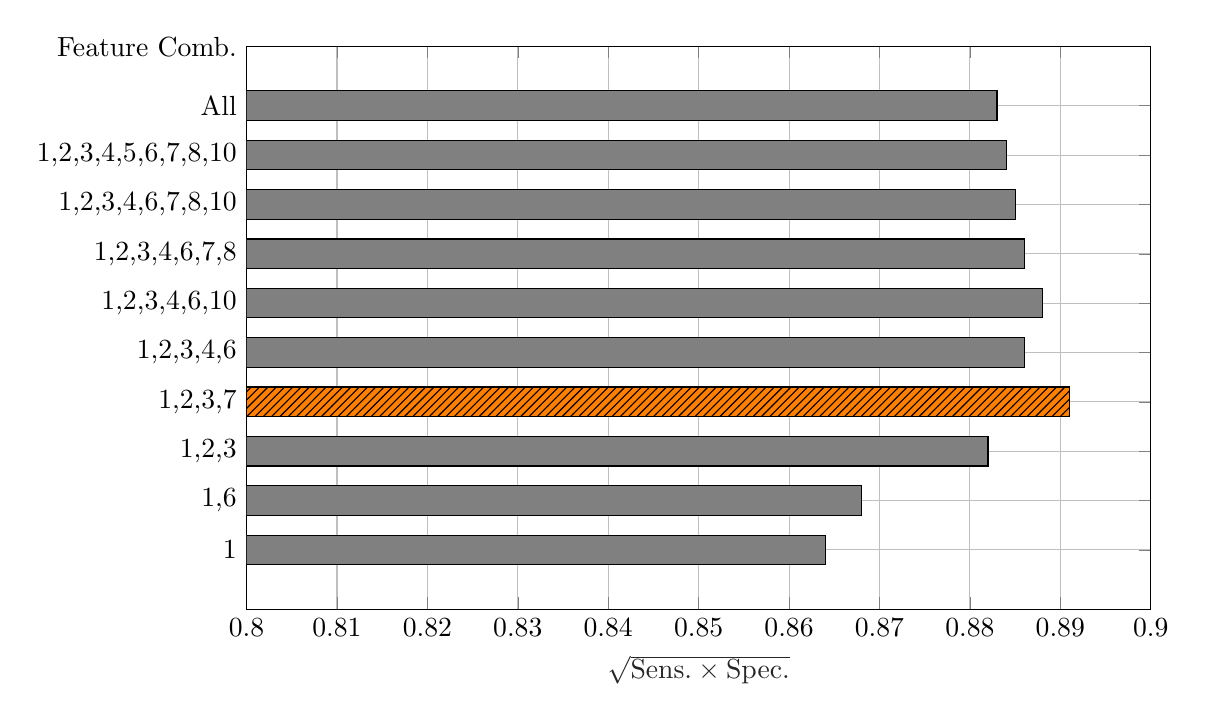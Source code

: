 % This file was created by matlab2tikz.
%
%The latest updates can be retrieved from
%  http://www.mathworks.com/matlabcentral/fileexchange/22022-matlab2tikz-matlab2tikz
%where you can also make suggestions and rate matlab2tikz.
%
\definecolor{mycolor1}{rgb}{1.0,0.2,0.1}%
%
\begin{tikzpicture}

\begin{axis}[%
width=4.521in,
height=2.813in,
at={(0.758in,1.474in)},
scale only axis,
bar shift auto,
ymin=-0.2,
ymax=11.2,
ytick={1,2,3,4,5,6,7,8,9,10},
yticklabels={{1},{1,6},{1,2,3},{1,2,3,7},{1,2,3,4,6},{1,2,3,4,6,10},{1,2,3,4,6,7,8},{1,2,3,4,6,7,8,10},{1,2,3,4,5,6,7,8,10},{All}},
yticklabel style={rotate=00},
ylabel style={font=\color{white!15!black}},
ylabel={Feature Comb.},
every axis y label/.style={at={(rel axis cs:0,1.)},anchor=east},
xmin=0.8,
xmax=0.9,
xlabel style={font=\color{white!15!black}},
xlabel={$\sqrt{\mathrm{ Sens.} \times \mathrm{Spec.}}$},
axis background/.style={fill=white},
xmajorgrids,
ymajorgrids,
bar shift=0pt, % --> added
legend style={legend cell align=left, align=left, draw=white!15!black}
]
\addplot[xbar, bar width=0.6, fill=gray, draw=black, area legend] table[row sep=crcr] {%
    0.864    1.0\\
    0.868    2.0\\
    0.882    3.0\\
    0.886    5.0\\
    0.888    6.0\\
    0.886    7.0\\
    0.885    8.0\\
    0.884    9.0\\
    0.883   10.0\\
};
\addplot[xbar, bar width=0.6, fill=orange, draw=black, postaction={pattern=north east lines}, step=0.1cm] table[row sep=crcr]{%
    0.891    4.0\\
    };%

\end{axis}
\end{tikzpicture}%
